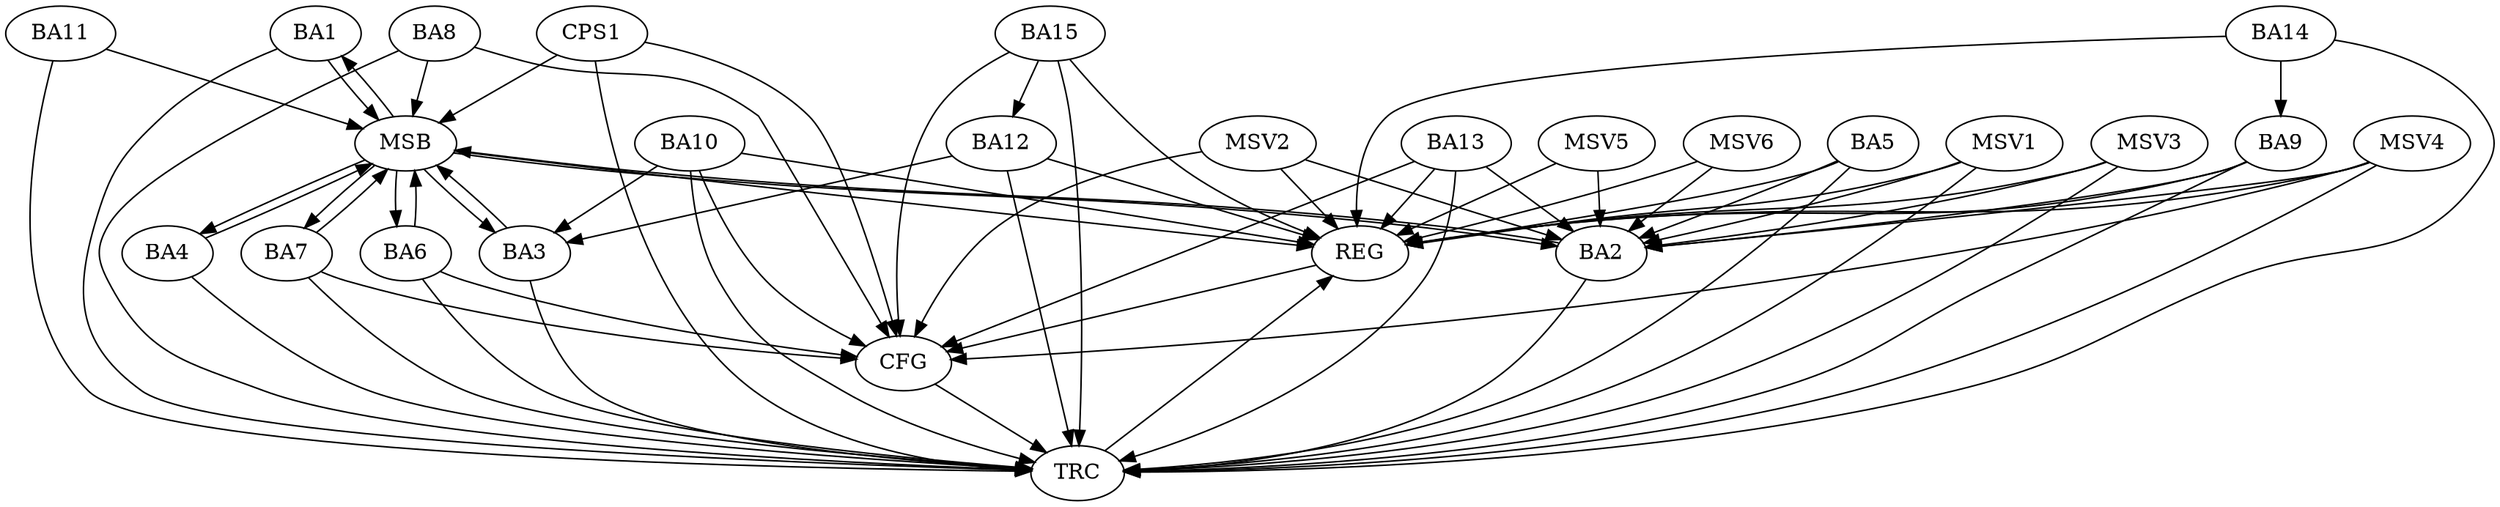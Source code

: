 strict digraph G {
  BA1 [ label="BA1" ];
  BA2 [ label="BA2" ];
  BA3 [ label="BA3" ];
  BA4 [ label="BA4" ];
  BA5 [ label="BA5" ];
  BA6 [ label="BA6" ];
  BA7 [ label="BA7" ];
  BA8 [ label="BA8" ];
  BA9 [ label="BA9" ];
  BA10 [ label="BA10" ];
  BA11 [ label="BA11" ];
  BA12 [ label="BA12" ];
  BA13 [ label="BA13" ];
  BA14 [ label="BA14" ];
  BA15 [ label="BA15" ];
  CPS1 [ label="CPS1" ];
  REG [ label="REG" ];
  MSB [ label="MSB" ];
  CFG [ label="CFG" ];
  TRC [ label="TRC" ];
  MSV1 [ label="MSV1" ];
  MSV2 [ label="MSV2" ];
  MSV3 [ label="MSV3" ];
  MSV4 [ label="MSV4" ];
  MSV5 [ label="MSV5" ];
  MSV6 [ label="MSV6" ];
  BA5 -> BA2;
  BA9 -> BA2;
  BA10 -> BA3;
  BA12 -> BA3;
  BA13 -> BA2;
  BA14 -> BA9;
  BA15 -> BA12;
  BA5 -> REG;
  BA9 -> REG;
  BA10 -> REG;
  BA12 -> REG;
  BA13 -> REG;
  BA14 -> REG;
  BA15 -> REG;
  BA1 -> MSB;
  MSB -> BA2;
  MSB -> REG;
  BA2 -> MSB;
  MSB -> BA1;
  BA3 -> MSB;
  BA4 -> MSB;
  MSB -> BA3;
  BA6 -> MSB;
  BA7 -> MSB;
  BA8 -> MSB;
  BA11 -> MSB;
  CPS1 -> MSB;
  MSB -> BA7;
  MSB -> BA4;
  MSB -> BA6;
  CPS1 -> CFG;
  BA8 -> CFG;
  BA10 -> CFG;
  BA6 -> CFG;
  BA15 -> CFG;
  BA13 -> CFG;
  BA7 -> CFG;
  REG -> CFG;
  BA1 -> TRC;
  BA2 -> TRC;
  BA3 -> TRC;
  BA4 -> TRC;
  BA5 -> TRC;
  BA6 -> TRC;
  BA7 -> TRC;
  BA8 -> TRC;
  BA9 -> TRC;
  BA10 -> TRC;
  BA11 -> TRC;
  BA12 -> TRC;
  BA13 -> TRC;
  BA14 -> TRC;
  BA15 -> TRC;
  CPS1 -> TRC;
  CFG -> TRC;
  TRC -> REG;
  MSV1 -> BA2;
  MSV1 -> REG;
  MSV1 -> TRC;
  MSV2 -> BA2;
  MSV2 -> REG;
  MSV2 -> CFG;
  MSV3 -> BA2;
  MSV3 -> REG;
  MSV3 -> TRC;
  MSV4 -> BA2;
  MSV4 -> REG;
  MSV4 -> TRC;
  MSV4 -> CFG;
  MSV5 -> BA2;
  MSV5 -> REG;
  MSV6 -> BA2;
  MSV6 -> REG;
}
